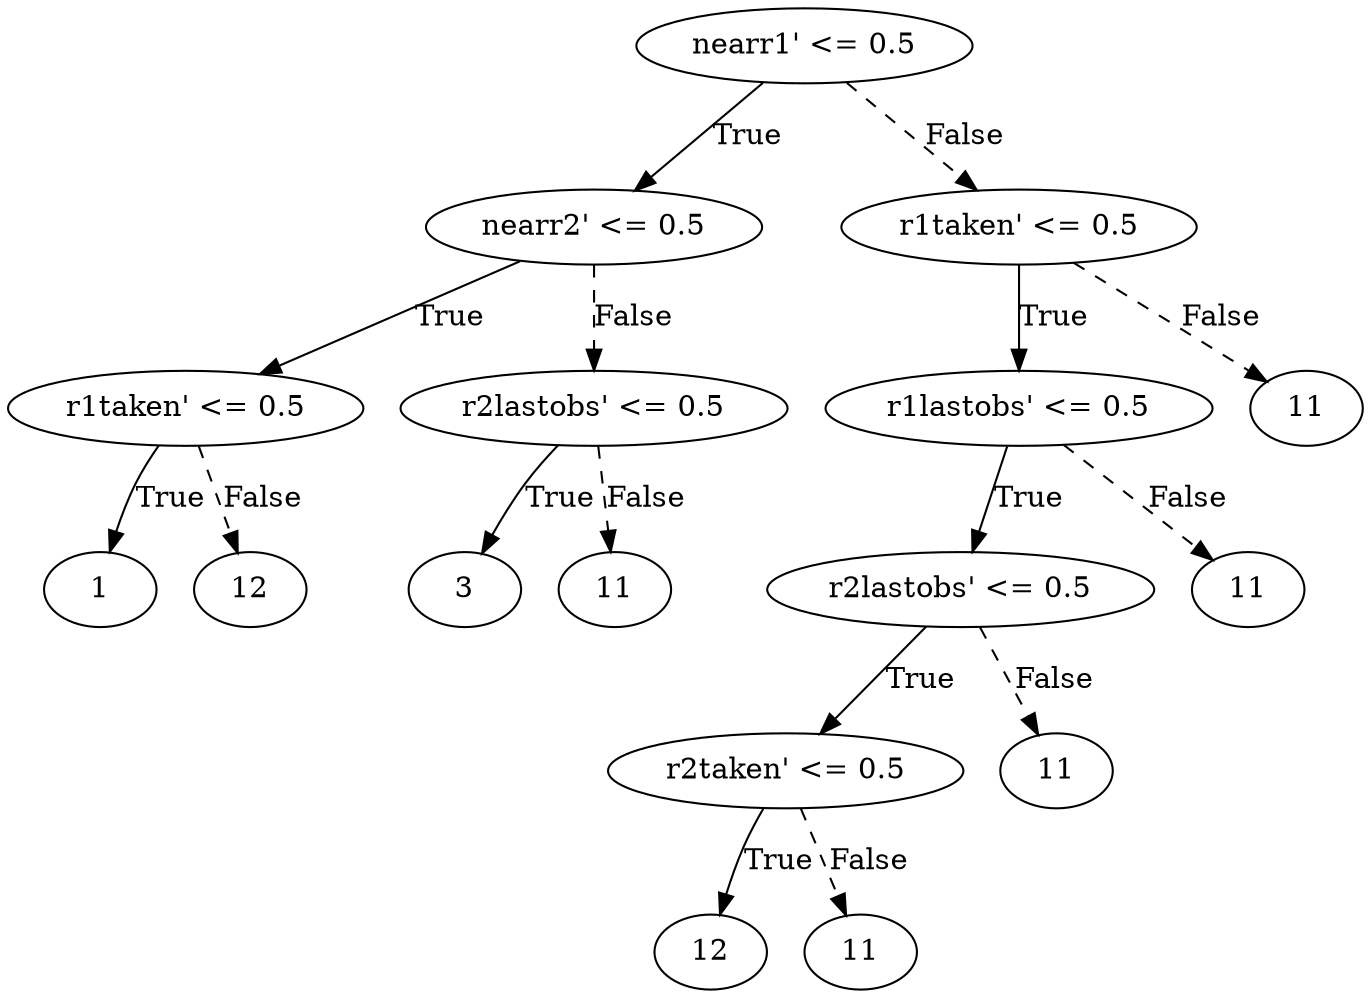 digraph {
0 [label="nearr1' <= 0.5"];
1 [label="nearr2' <= 0.5"];
2 [label="r1taken' <= 0.5"];
3 [label="1"];
2 -> 3 [label="True"];
4 [label="12"];
2 -> 4 [style="dashed", label="False"];
1 -> 2 [label="True"];
5 [label="r2lastobs' <= 0.5"];
6 [label="3"];
5 -> 6 [label="True"];
7 [label="11"];
5 -> 7 [style="dashed", label="False"];
1 -> 5 [style="dashed", label="False"];
0 -> 1 [label="True"];
8 [label="r1taken' <= 0.5"];
9 [label="r1lastobs' <= 0.5"];
10 [label="r2lastobs' <= 0.5"];
11 [label="r2taken' <= 0.5"];
12 [label="12"];
11 -> 12 [label="True"];
13 [label="11"];
11 -> 13 [style="dashed", label="False"];
10 -> 11 [label="True"];
14 [label="11"];
10 -> 14 [style="dashed", label="False"];
9 -> 10 [label="True"];
15 [label="11"];
9 -> 15 [style="dashed", label="False"];
8 -> 9 [label="True"];
16 [label="11"];
8 -> 16 [style="dashed", label="False"];
0 -> 8 [style="dashed", label="False"];

}
